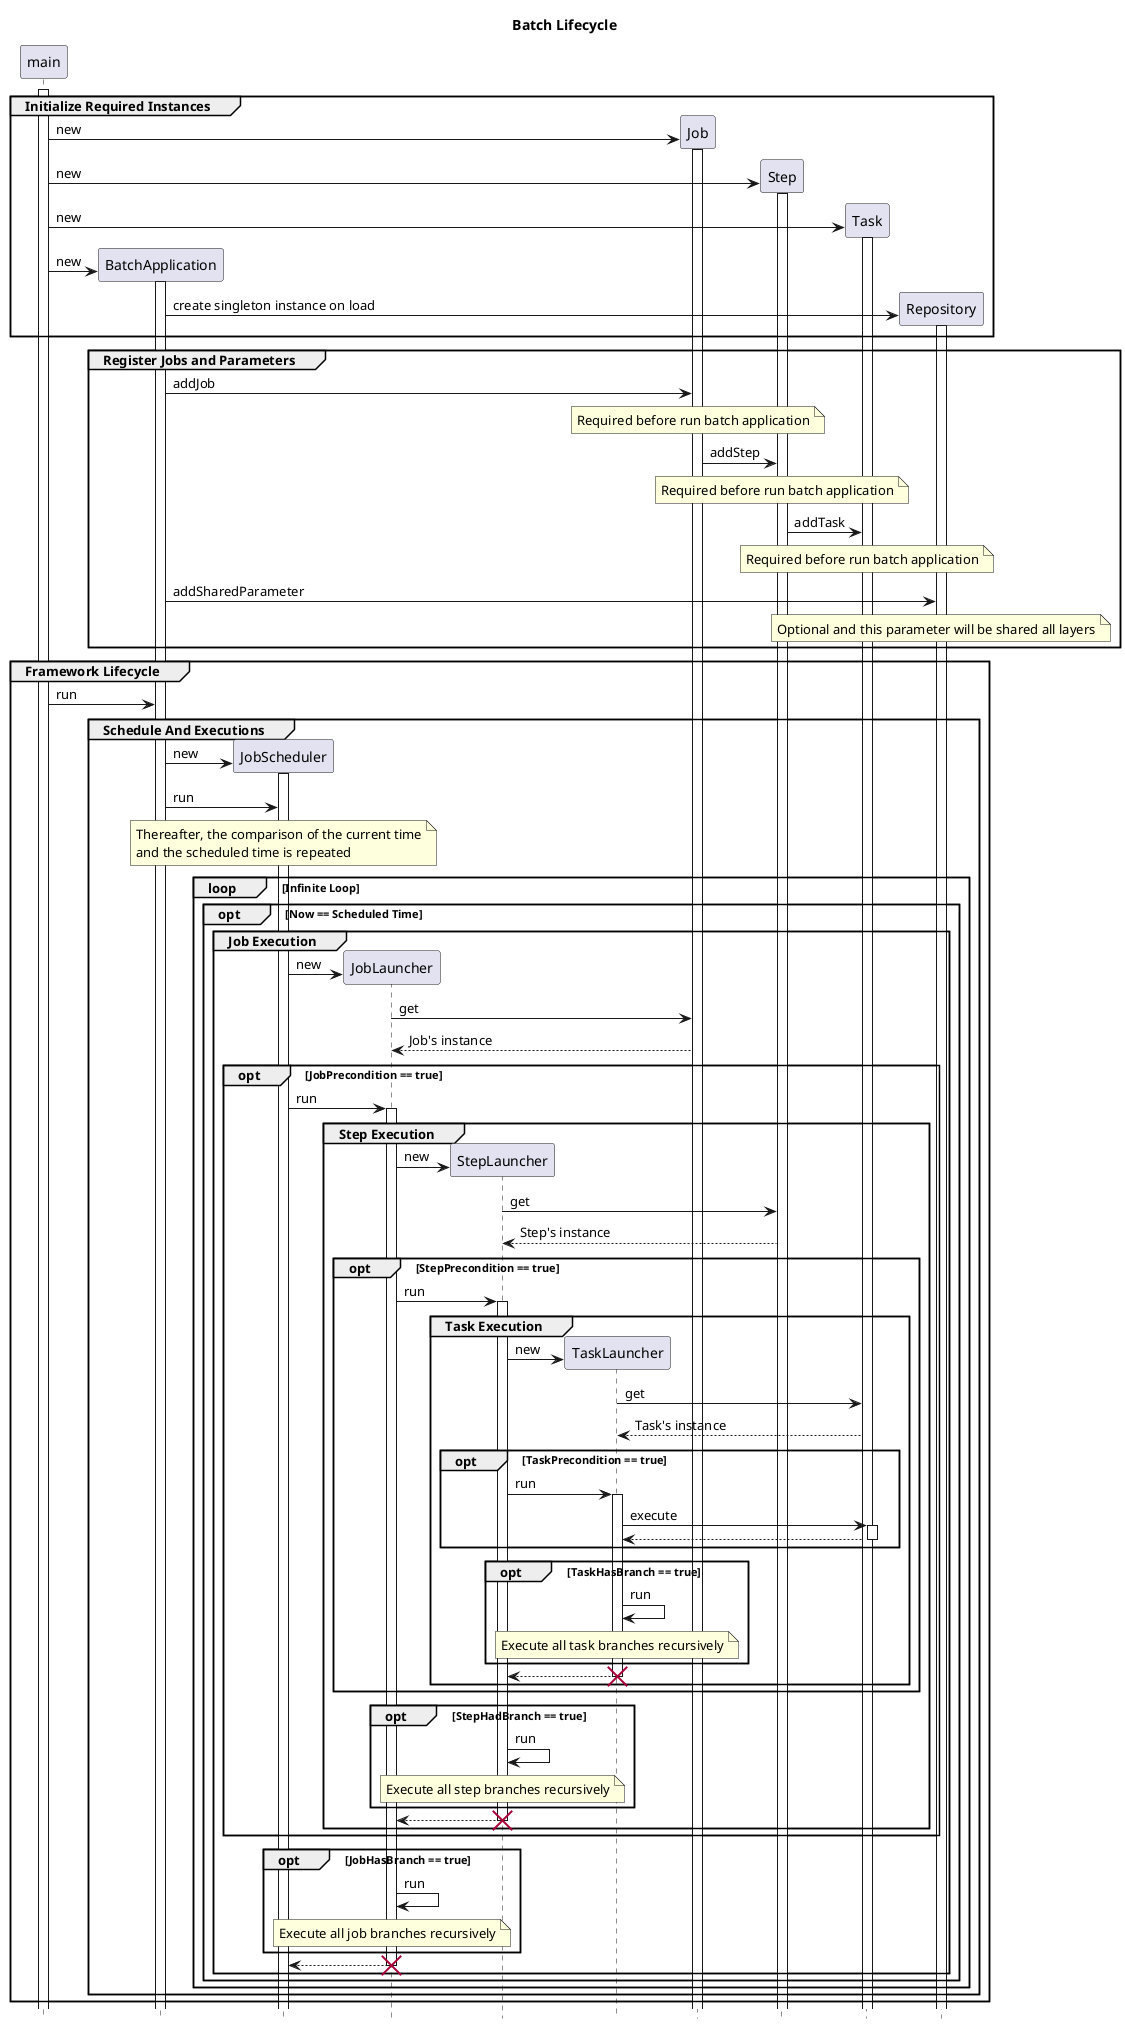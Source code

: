 @startuml Batch Lifecycle
title Batch Lifecycle

hide footbox
participant main
participant BatchApplication
participant JobScheduler
participant JobLauncher
participant StepLauncher
participant TaskLauncher
participant Job
participant Step
participant Task
participant Repository

activate main

group Initialize Required Instances
    create Job
    main -> Job: new
    activate Job
    create Step
    main -> Step: new
    activate Step

    create Task
    main -> Task: new
    activate Task

    create BatchApplication
    main -> BatchApplication: new
    activate BatchApplication
    create Repository
    BatchApplication -> Repository: create singleton instance on load
    activate Repository
end

group Register Jobs and Parameters
    BatchApplication -> Job: addJob
    note over Job: Required before run batch application

    Job -> Step: addStep
    note over Step: Required before run batch application

    Step -> Task: addTask
    note over Task: Required before run batch application

    BatchApplication -> Repository: addSharedParameter
    note over Repository: Optional and this parameter will be shared all layers
end

group Framework Lifecycle
    main -> BatchApplication: run

    group Schedule And Executions
        create JobScheduler
        BatchApplication -> JobScheduler: new
        activate JobScheduler

        BatchApplication -> JobScheduler: run
        note over JobScheduler
            Thereafter, the comparison of the current time
            and the scheduled time is repeated
        end note

        loop Infinite Loop
            opt Now == Scheduled Time
                group Job Execution
                    create JobLauncher
                    JobScheduler -> JobLauncher: new
                    JobLauncher -> Job: get
                    JobLauncher <-- Job: Job's instance

                    opt JobPrecondition == true
                        JobScheduler -> JobLauncher: run

                        activate JobLauncher

                        group Step Execution
                            create StepLauncher
                            JobLauncher -> StepLauncher: new
                            StepLauncher -> Step: get
                            StepLauncher <-- Step: Step's instance

                            opt StepPrecondition == true
                                JobLauncher -> StepLauncher: run
                                activate StepLauncher

                                group Task Execution
                                    create TaskLauncher
                                    StepLauncher -> TaskLauncher: new
                                    TaskLauncher -> Task: get
                                    TaskLauncher <-- Task: Task's instance

                                    opt TaskPrecondition == true
                                        StepLauncher -> TaskLauncher: run
                                        activate TaskLauncher
                                        TaskLauncher -> Task: execute
                                        activate Task
                                        TaskLauncher <-- Task
                                        deactivate Task
                                    end

                                    opt TaskHasBranch == true
                                        TaskLauncher -> TaskLauncher: run
                                        note over TaskLauncher: Execute all task branches recursively
                                    end
                                                                                                        StepLauncher <-- TaskLauncher
                                    deactivate TaskLauncher
                                    destroy TaskLauncher
                                end
                            end

                            opt StepHadBranch == true
                                StepLauncher -> StepLauncher: run
                                note over StepLauncher: Execute all step branches recursively
                            end

                            JobLauncher <-- StepLauncher
                            deactivate StepLauncher
                            destroy StepLauncher
                        end
                    end

                    opt JobHasBranch == true
                        JobLauncher -> JobLauncher: run
                        note over JobLauncher: Execute all job branches recursively
                    end

                    JobScheduler <-- JobLauncher
                    deactivate JobLauncher
                    destroy JobLauncher
                end
            end
        end
    end
end
@enduml
